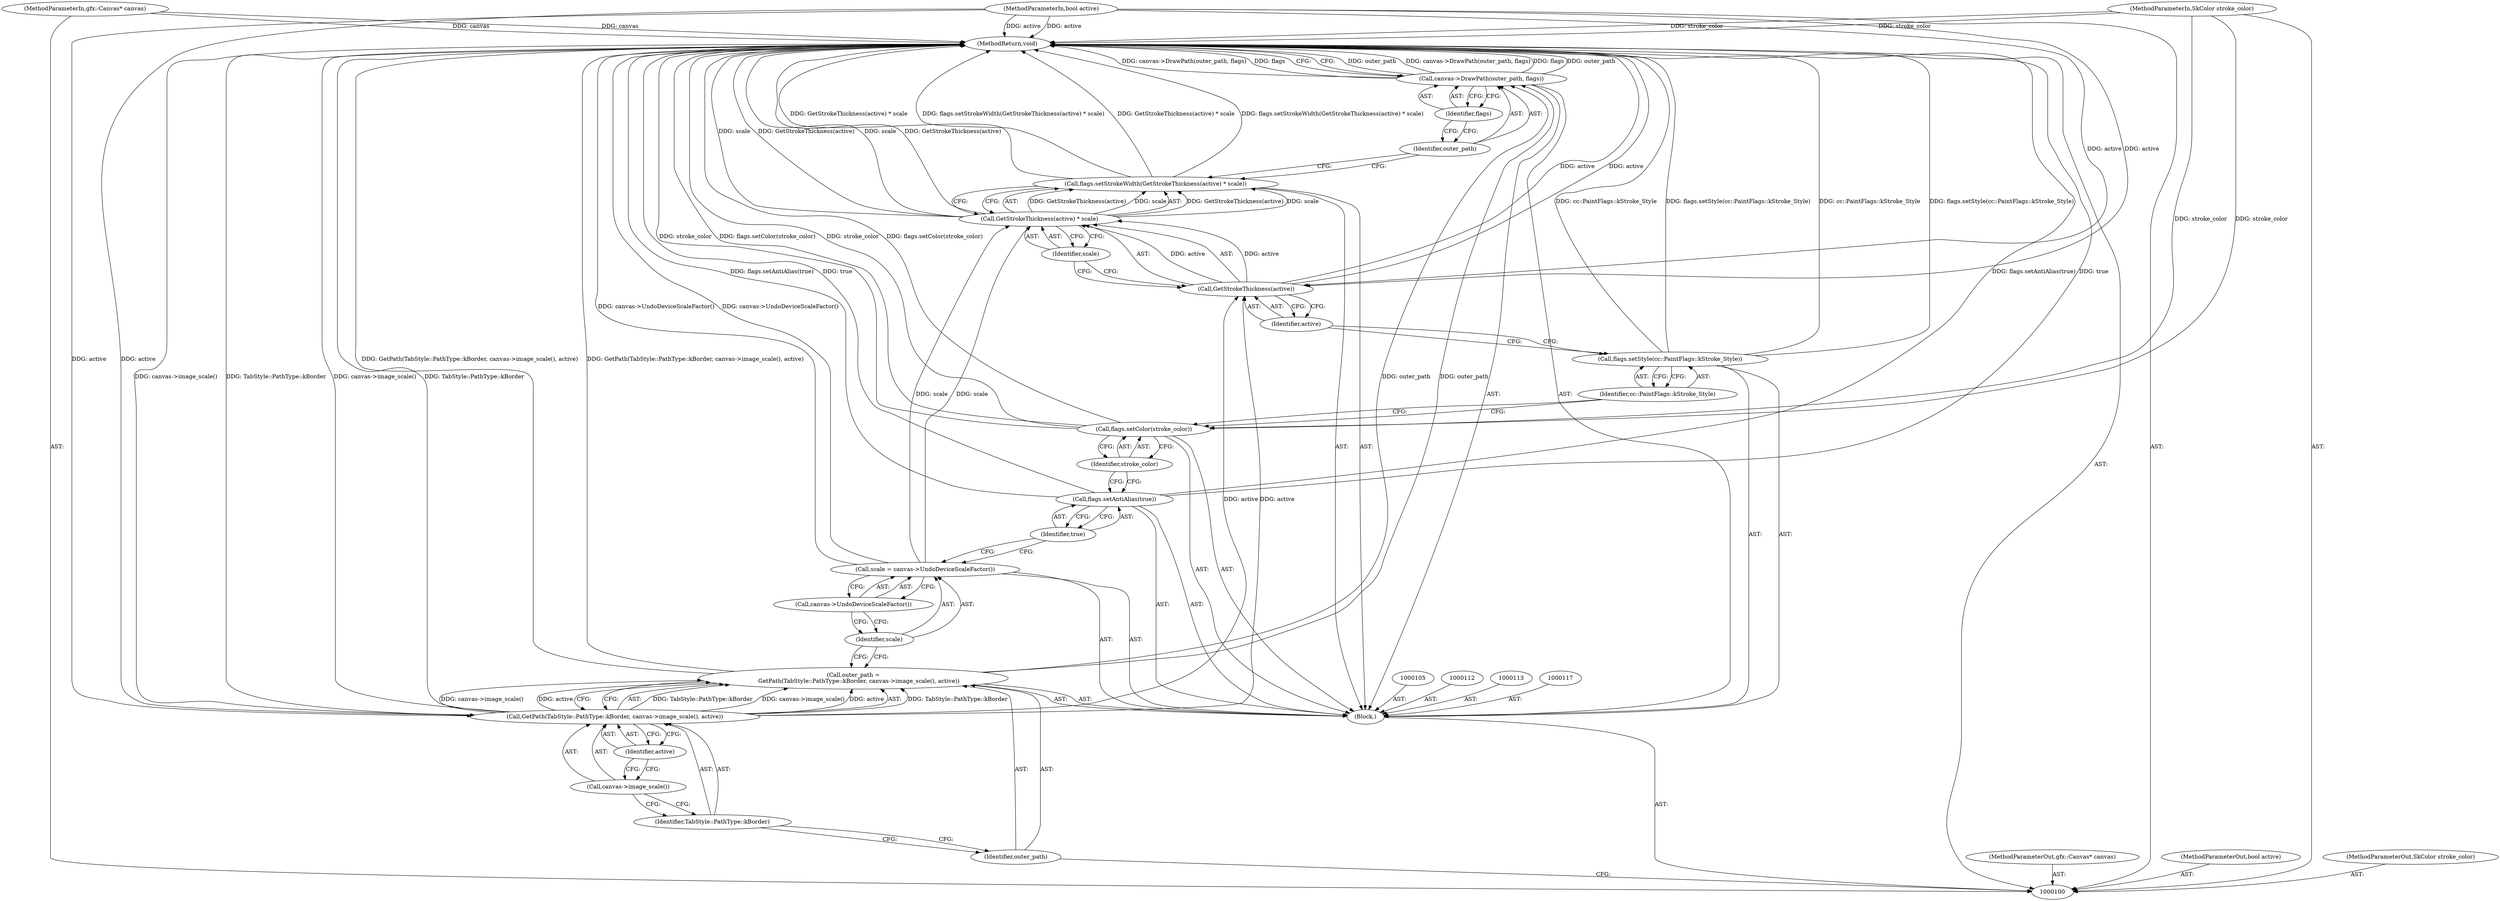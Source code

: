 digraph "1_Chrome_45d901b56f578a74b19ba0d10fa5c4c467f19303_4" {
"1000132" [label="(MethodReturn,void)"];
"1000101" [label="(MethodParameterIn,gfx::Canvas* canvas)"];
"1000190" [label="(MethodParameterOut,gfx::Canvas* canvas)"];
"1000121" [label="(Identifier,stroke_color)"];
"1000120" [label="(Call,flags.setColor(stroke_color))"];
"1000123" [label="(Identifier,cc::PaintFlags::kStroke_Style)"];
"1000122" [label="(Call,flags.setStyle(cc::PaintFlags::kStroke_Style))"];
"1000124" [label="(Call,flags.setStrokeWidth(GetStrokeThickness(active) * scale))"];
"1000125" [label="(Call,GetStrokeThickness(active) * scale)"];
"1000126" [label="(Call,GetStrokeThickness(active))"];
"1000127" [label="(Identifier,active)"];
"1000128" [label="(Identifier,scale)"];
"1000130" [label="(Identifier,outer_path)"];
"1000129" [label="(Call,canvas->DrawPath(outer_path, flags))"];
"1000131" [label="(Identifier,flags)"];
"1000102" [label="(MethodParameterIn,bool active)"];
"1000191" [label="(MethodParameterOut,bool active)"];
"1000103" [label="(MethodParameterIn,SkColor stroke_color)"];
"1000192" [label="(MethodParameterOut,SkColor stroke_color)"];
"1000104" [label="(Block,)"];
"1000106" [label="(Call,outer_path =\n      GetPath(TabStyle::PathType::kBorder, canvas->image_scale(), active))"];
"1000107" [label="(Identifier,outer_path)"];
"1000109" [label="(Identifier,TabStyle::PathType::kBorder)"];
"1000110" [label="(Call,canvas->image_scale())"];
"1000108" [label="(Call,GetPath(TabStyle::PathType::kBorder, canvas->image_scale(), active))"];
"1000111" [label="(Identifier,active)"];
"1000116" [label="(Call,canvas->UndoDeviceScaleFactor())"];
"1000114" [label="(Call,scale = canvas->UndoDeviceScaleFactor())"];
"1000115" [label="(Identifier,scale)"];
"1000119" [label="(Identifier,true)"];
"1000118" [label="(Call,flags.setAntiAlias(true))"];
"1000132" -> "1000100"  [label="AST: "];
"1000132" -> "1000129"  [label="CFG: "];
"1000124" -> "1000132"  [label="DDG: GetStrokeThickness(active) * scale"];
"1000124" -> "1000132"  [label="DDG: flags.setStrokeWidth(GetStrokeThickness(active) * scale)"];
"1000106" -> "1000132"  [label="DDG: GetPath(TabStyle::PathType::kBorder, canvas->image_scale(), active)"];
"1000122" -> "1000132"  [label="DDG: cc::PaintFlags::kStroke_Style"];
"1000122" -> "1000132"  [label="DDG: flags.setStyle(cc::PaintFlags::kStroke_Style)"];
"1000120" -> "1000132"  [label="DDG: stroke_color"];
"1000120" -> "1000132"  [label="DDG: flags.setColor(stroke_color)"];
"1000126" -> "1000132"  [label="DDG: active"];
"1000118" -> "1000132"  [label="DDG: flags.setAntiAlias(true)"];
"1000118" -> "1000132"  [label="DDG: true"];
"1000102" -> "1000132"  [label="DDG: active"];
"1000125" -> "1000132"  [label="DDG: scale"];
"1000125" -> "1000132"  [label="DDG: GetStrokeThickness(active)"];
"1000114" -> "1000132"  [label="DDG: canvas->UndoDeviceScaleFactor()"];
"1000129" -> "1000132"  [label="DDG: outer_path"];
"1000129" -> "1000132"  [label="DDG: canvas->DrawPath(outer_path, flags)"];
"1000129" -> "1000132"  [label="DDG: flags"];
"1000103" -> "1000132"  [label="DDG: stroke_color"];
"1000101" -> "1000132"  [label="DDG: canvas"];
"1000108" -> "1000132"  [label="DDG: canvas->image_scale()"];
"1000108" -> "1000132"  [label="DDG: TabStyle::PathType::kBorder"];
"1000101" -> "1000100"  [label="AST: "];
"1000101" -> "1000132"  [label="DDG: canvas"];
"1000190" -> "1000100"  [label="AST: "];
"1000121" -> "1000120"  [label="AST: "];
"1000121" -> "1000118"  [label="CFG: "];
"1000120" -> "1000121"  [label="CFG: "];
"1000120" -> "1000104"  [label="AST: "];
"1000120" -> "1000121"  [label="CFG: "];
"1000121" -> "1000120"  [label="AST: "];
"1000123" -> "1000120"  [label="CFG: "];
"1000120" -> "1000132"  [label="DDG: stroke_color"];
"1000120" -> "1000132"  [label="DDG: flags.setColor(stroke_color)"];
"1000103" -> "1000120"  [label="DDG: stroke_color"];
"1000123" -> "1000122"  [label="AST: "];
"1000123" -> "1000120"  [label="CFG: "];
"1000122" -> "1000123"  [label="CFG: "];
"1000122" -> "1000104"  [label="AST: "];
"1000122" -> "1000123"  [label="CFG: "];
"1000123" -> "1000122"  [label="AST: "];
"1000127" -> "1000122"  [label="CFG: "];
"1000122" -> "1000132"  [label="DDG: cc::PaintFlags::kStroke_Style"];
"1000122" -> "1000132"  [label="DDG: flags.setStyle(cc::PaintFlags::kStroke_Style)"];
"1000124" -> "1000104"  [label="AST: "];
"1000124" -> "1000125"  [label="CFG: "];
"1000125" -> "1000124"  [label="AST: "];
"1000130" -> "1000124"  [label="CFG: "];
"1000124" -> "1000132"  [label="DDG: GetStrokeThickness(active) * scale"];
"1000124" -> "1000132"  [label="DDG: flags.setStrokeWidth(GetStrokeThickness(active) * scale)"];
"1000125" -> "1000124"  [label="DDG: GetStrokeThickness(active)"];
"1000125" -> "1000124"  [label="DDG: scale"];
"1000125" -> "1000124"  [label="AST: "];
"1000125" -> "1000128"  [label="CFG: "];
"1000126" -> "1000125"  [label="AST: "];
"1000128" -> "1000125"  [label="AST: "];
"1000124" -> "1000125"  [label="CFG: "];
"1000125" -> "1000132"  [label="DDG: scale"];
"1000125" -> "1000132"  [label="DDG: GetStrokeThickness(active)"];
"1000125" -> "1000124"  [label="DDG: GetStrokeThickness(active)"];
"1000125" -> "1000124"  [label="DDG: scale"];
"1000126" -> "1000125"  [label="DDG: active"];
"1000114" -> "1000125"  [label="DDG: scale"];
"1000126" -> "1000125"  [label="AST: "];
"1000126" -> "1000127"  [label="CFG: "];
"1000127" -> "1000126"  [label="AST: "];
"1000128" -> "1000126"  [label="CFG: "];
"1000126" -> "1000132"  [label="DDG: active"];
"1000126" -> "1000125"  [label="DDG: active"];
"1000108" -> "1000126"  [label="DDG: active"];
"1000102" -> "1000126"  [label="DDG: active"];
"1000127" -> "1000126"  [label="AST: "];
"1000127" -> "1000122"  [label="CFG: "];
"1000126" -> "1000127"  [label="CFG: "];
"1000128" -> "1000125"  [label="AST: "];
"1000128" -> "1000126"  [label="CFG: "];
"1000125" -> "1000128"  [label="CFG: "];
"1000130" -> "1000129"  [label="AST: "];
"1000130" -> "1000124"  [label="CFG: "];
"1000131" -> "1000130"  [label="CFG: "];
"1000129" -> "1000104"  [label="AST: "];
"1000129" -> "1000131"  [label="CFG: "];
"1000130" -> "1000129"  [label="AST: "];
"1000131" -> "1000129"  [label="AST: "];
"1000132" -> "1000129"  [label="CFG: "];
"1000129" -> "1000132"  [label="DDG: outer_path"];
"1000129" -> "1000132"  [label="DDG: canvas->DrawPath(outer_path, flags)"];
"1000129" -> "1000132"  [label="DDG: flags"];
"1000106" -> "1000129"  [label="DDG: outer_path"];
"1000131" -> "1000129"  [label="AST: "];
"1000131" -> "1000130"  [label="CFG: "];
"1000129" -> "1000131"  [label="CFG: "];
"1000102" -> "1000100"  [label="AST: "];
"1000102" -> "1000132"  [label="DDG: active"];
"1000102" -> "1000108"  [label="DDG: active"];
"1000102" -> "1000126"  [label="DDG: active"];
"1000191" -> "1000100"  [label="AST: "];
"1000103" -> "1000100"  [label="AST: "];
"1000103" -> "1000132"  [label="DDG: stroke_color"];
"1000103" -> "1000120"  [label="DDG: stroke_color"];
"1000192" -> "1000100"  [label="AST: "];
"1000104" -> "1000100"  [label="AST: "];
"1000105" -> "1000104"  [label="AST: "];
"1000106" -> "1000104"  [label="AST: "];
"1000112" -> "1000104"  [label="AST: "];
"1000113" -> "1000104"  [label="AST: "];
"1000114" -> "1000104"  [label="AST: "];
"1000117" -> "1000104"  [label="AST: "];
"1000118" -> "1000104"  [label="AST: "];
"1000120" -> "1000104"  [label="AST: "];
"1000122" -> "1000104"  [label="AST: "];
"1000124" -> "1000104"  [label="AST: "];
"1000129" -> "1000104"  [label="AST: "];
"1000106" -> "1000104"  [label="AST: "];
"1000106" -> "1000108"  [label="CFG: "];
"1000107" -> "1000106"  [label="AST: "];
"1000108" -> "1000106"  [label="AST: "];
"1000115" -> "1000106"  [label="CFG: "];
"1000106" -> "1000132"  [label="DDG: GetPath(TabStyle::PathType::kBorder, canvas->image_scale(), active)"];
"1000108" -> "1000106"  [label="DDG: TabStyle::PathType::kBorder"];
"1000108" -> "1000106"  [label="DDG: canvas->image_scale()"];
"1000108" -> "1000106"  [label="DDG: active"];
"1000106" -> "1000129"  [label="DDG: outer_path"];
"1000107" -> "1000106"  [label="AST: "];
"1000107" -> "1000100"  [label="CFG: "];
"1000109" -> "1000107"  [label="CFG: "];
"1000109" -> "1000108"  [label="AST: "];
"1000109" -> "1000107"  [label="CFG: "];
"1000110" -> "1000109"  [label="CFG: "];
"1000110" -> "1000108"  [label="AST: "];
"1000110" -> "1000109"  [label="CFG: "];
"1000111" -> "1000110"  [label="CFG: "];
"1000108" -> "1000106"  [label="AST: "];
"1000108" -> "1000111"  [label="CFG: "];
"1000109" -> "1000108"  [label="AST: "];
"1000110" -> "1000108"  [label="AST: "];
"1000111" -> "1000108"  [label="AST: "];
"1000106" -> "1000108"  [label="CFG: "];
"1000108" -> "1000132"  [label="DDG: canvas->image_scale()"];
"1000108" -> "1000132"  [label="DDG: TabStyle::PathType::kBorder"];
"1000108" -> "1000106"  [label="DDG: TabStyle::PathType::kBorder"];
"1000108" -> "1000106"  [label="DDG: canvas->image_scale()"];
"1000108" -> "1000106"  [label="DDG: active"];
"1000102" -> "1000108"  [label="DDG: active"];
"1000108" -> "1000126"  [label="DDG: active"];
"1000111" -> "1000108"  [label="AST: "];
"1000111" -> "1000110"  [label="CFG: "];
"1000108" -> "1000111"  [label="CFG: "];
"1000116" -> "1000114"  [label="AST: "];
"1000116" -> "1000115"  [label="CFG: "];
"1000114" -> "1000116"  [label="CFG: "];
"1000114" -> "1000104"  [label="AST: "];
"1000114" -> "1000116"  [label="CFG: "];
"1000115" -> "1000114"  [label="AST: "];
"1000116" -> "1000114"  [label="AST: "];
"1000119" -> "1000114"  [label="CFG: "];
"1000114" -> "1000132"  [label="DDG: canvas->UndoDeviceScaleFactor()"];
"1000114" -> "1000125"  [label="DDG: scale"];
"1000115" -> "1000114"  [label="AST: "];
"1000115" -> "1000106"  [label="CFG: "];
"1000116" -> "1000115"  [label="CFG: "];
"1000119" -> "1000118"  [label="AST: "];
"1000119" -> "1000114"  [label="CFG: "];
"1000118" -> "1000119"  [label="CFG: "];
"1000118" -> "1000104"  [label="AST: "];
"1000118" -> "1000119"  [label="CFG: "];
"1000119" -> "1000118"  [label="AST: "];
"1000121" -> "1000118"  [label="CFG: "];
"1000118" -> "1000132"  [label="DDG: flags.setAntiAlias(true)"];
"1000118" -> "1000132"  [label="DDG: true"];
}
